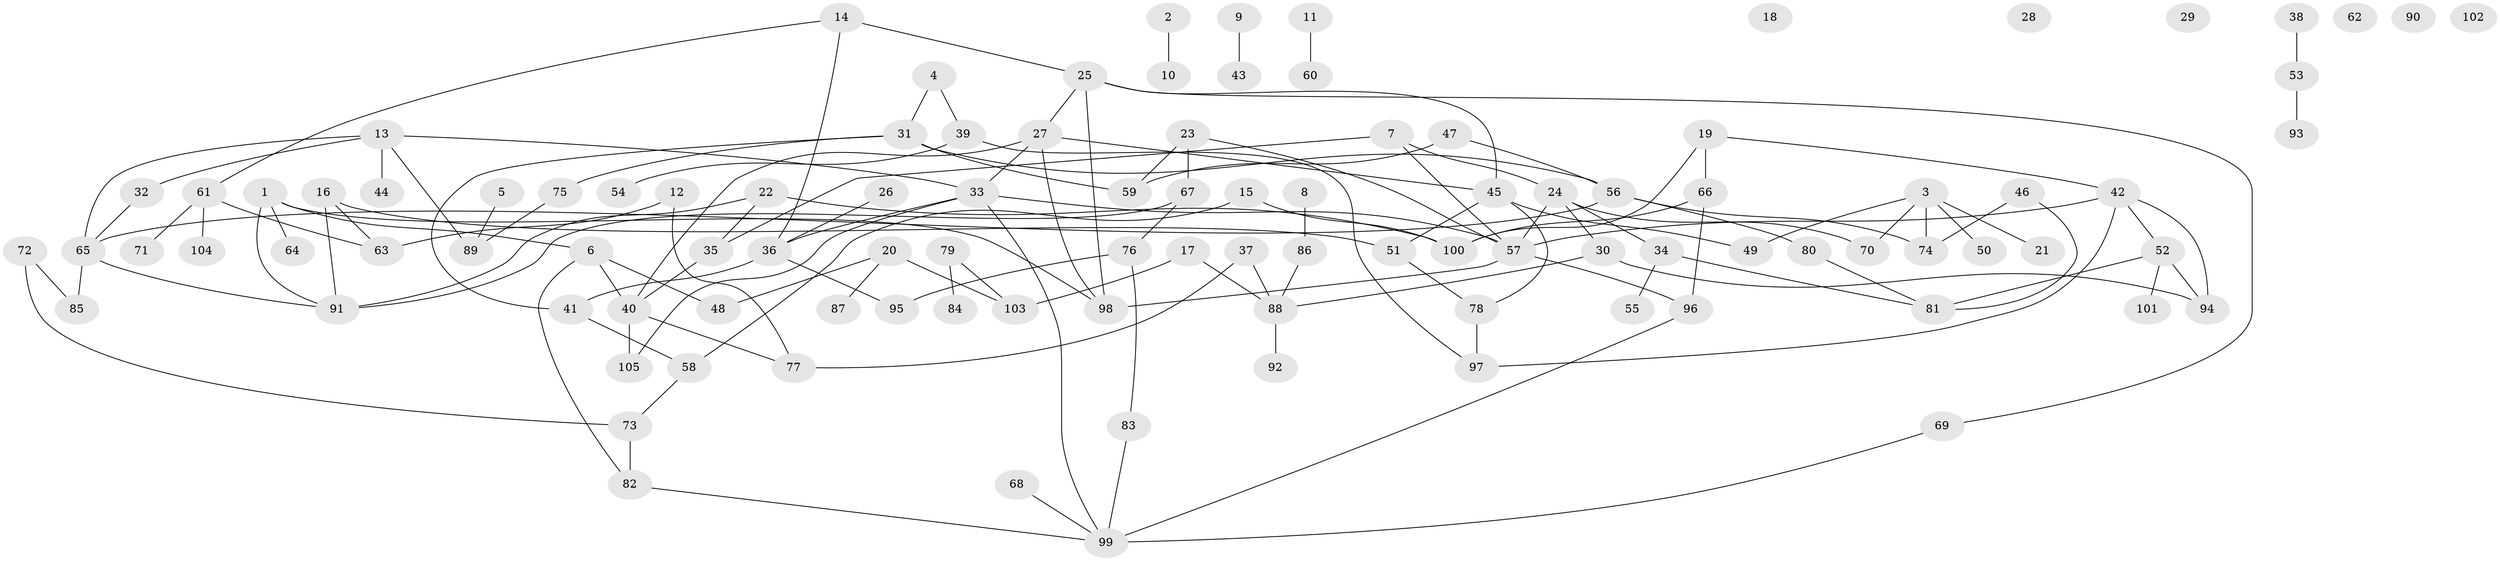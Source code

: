 // Generated by graph-tools (version 1.1) at 2025/25/03/09/25 03:25:18]
// undirected, 105 vertices, 136 edges
graph export_dot {
graph [start="1"]
  node [color=gray90,style=filled];
  1;
  2;
  3;
  4;
  5;
  6;
  7;
  8;
  9;
  10;
  11;
  12;
  13;
  14;
  15;
  16;
  17;
  18;
  19;
  20;
  21;
  22;
  23;
  24;
  25;
  26;
  27;
  28;
  29;
  30;
  31;
  32;
  33;
  34;
  35;
  36;
  37;
  38;
  39;
  40;
  41;
  42;
  43;
  44;
  45;
  46;
  47;
  48;
  49;
  50;
  51;
  52;
  53;
  54;
  55;
  56;
  57;
  58;
  59;
  60;
  61;
  62;
  63;
  64;
  65;
  66;
  67;
  68;
  69;
  70;
  71;
  72;
  73;
  74;
  75;
  76;
  77;
  78;
  79;
  80;
  81;
  82;
  83;
  84;
  85;
  86;
  87;
  88;
  89;
  90;
  91;
  92;
  93;
  94;
  95;
  96;
  97;
  98;
  99;
  100;
  101;
  102;
  103;
  104;
  105;
  1 -- 6;
  1 -- 64;
  1 -- 91;
  1 -- 98;
  2 -- 10;
  3 -- 21;
  3 -- 49;
  3 -- 50;
  3 -- 70;
  3 -- 74;
  4 -- 31;
  4 -- 39;
  5 -- 89;
  6 -- 40;
  6 -- 48;
  6 -- 82;
  7 -- 24;
  7 -- 35;
  7 -- 57;
  8 -- 86;
  9 -- 43;
  11 -- 60;
  12 -- 63;
  12 -- 77;
  13 -- 32;
  13 -- 33;
  13 -- 44;
  13 -- 65;
  13 -- 89;
  14 -- 25;
  14 -- 36;
  14 -- 61;
  15 -- 58;
  15 -- 100;
  16 -- 51;
  16 -- 63;
  16 -- 91;
  17 -- 88;
  17 -- 103;
  19 -- 42;
  19 -- 66;
  19 -- 100;
  20 -- 48;
  20 -- 87;
  20 -- 103;
  22 -- 35;
  22 -- 91;
  22 -- 100;
  23 -- 57;
  23 -- 59;
  23 -- 67;
  24 -- 30;
  24 -- 34;
  24 -- 57;
  24 -- 70;
  25 -- 27;
  25 -- 45;
  25 -- 69;
  25 -- 98;
  26 -- 36;
  27 -- 33;
  27 -- 40;
  27 -- 45;
  27 -- 98;
  30 -- 88;
  30 -- 94;
  31 -- 41;
  31 -- 56;
  31 -- 59;
  31 -- 75;
  32 -- 65;
  33 -- 36;
  33 -- 57;
  33 -- 99;
  33 -- 105;
  34 -- 55;
  34 -- 81;
  35 -- 40;
  36 -- 41;
  36 -- 95;
  37 -- 77;
  37 -- 88;
  38 -- 53;
  39 -- 54;
  39 -- 97;
  40 -- 77;
  40 -- 105;
  41 -- 58;
  42 -- 52;
  42 -- 57;
  42 -- 94;
  42 -- 97;
  45 -- 49;
  45 -- 51;
  45 -- 78;
  46 -- 74;
  46 -- 81;
  47 -- 56;
  47 -- 59;
  51 -- 78;
  52 -- 81;
  52 -- 94;
  52 -- 101;
  53 -- 93;
  56 -- 65;
  56 -- 74;
  56 -- 80;
  57 -- 96;
  57 -- 98;
  58 -- 73;
  61 -- 63;
  61 -- 71;
  61 -- 104;
  65 -- 85;
  65 -- 91;
  66 -- 96;
  66 -- 100;
  67 -- 76;
  67 -- 91;
  68 -- 99;
  69 -- 99;
  72 -- 73;
  72 -- 85;
  73 -- 82;
  75 -- 89;
  76 -- 83;
  76 -- 95;
  78 -- 97;
  79 -- 84;
  79 -- 103;
  80 -- 81;
  82 -- 99;
  83 -- 99;
  86 -- 88;
  88 -- 92;
  96 -- 99;
}
